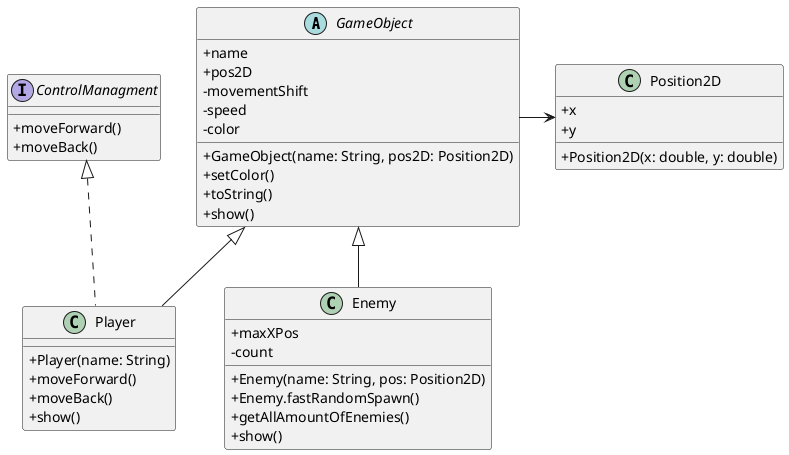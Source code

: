 @startuml
skinparam classAttributeIconSize 0

GameObject <|-- Player
GameObject <|-- Enemy
GameObject -right-> Position2D
ControlManagment <|.. Player

abstract class GameObject {
    +name
    +pos2D
    -movementShift
    -speed
    -color
    +GameObject(name: String, pos2D: Position2D)
    +setColor()
    +toString()
    +show()
}

interface ControlManagment{
    +moveForward()
    +moveBack()
}

class Player {
    +Player(name: String)
    +moveForward()
    +moveBack()
    +show()
}

class Position2D{
    +x
    +y
    +Position2D(x: double, y: double)
}

class Enemy {
    +maxXPos
    -count
    +Enemy(name: String, pos: Position2D)
    +Enemy.fastRandomSpawn()
    +getAllAmountOfEnemies()
    +show()
}


@enduml
